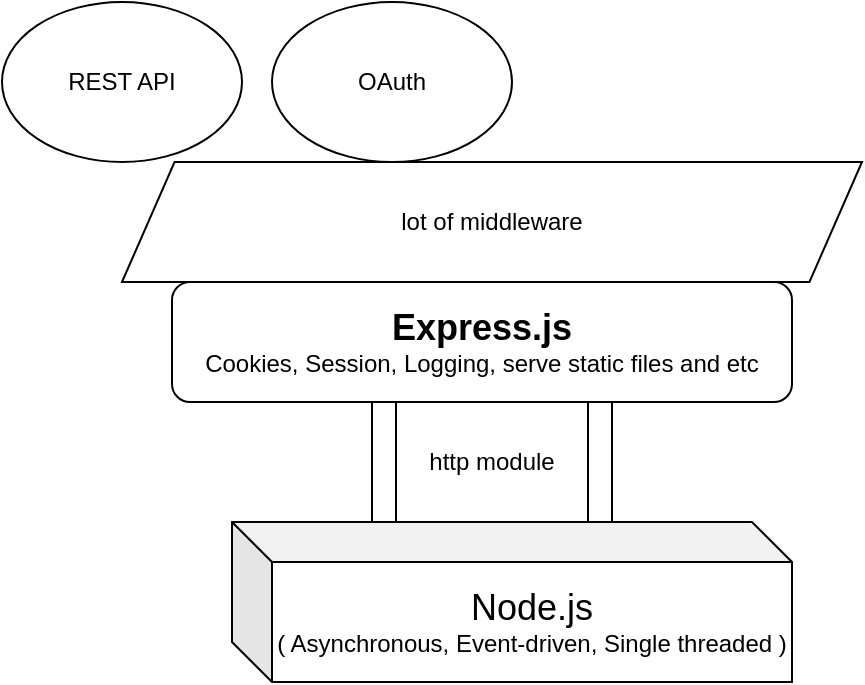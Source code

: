 <mxfile version="11.3.0" type="device" pages="1"><diagram id="K2t1aSeiWtMO6sGT7O_K" name="Page-1"><mxGraphModel dx="838" dy="480" grid="1" gridSize="10" guides="1" tooltips="1" connect="1" arrows="1" fold="1" page="1" pageScale="1" pageWidth="850" pageHeight="1100" math="0" shadow="0"><root><mxCell id="0"/><mxCell id="1" parent="0"/><mxCell id="o4DzD3OOiIhQ4ZcdiJAt-1" value="&lt;font style=&quot;font-size: 18px&quot;&gt;Node.js&lt;/font&gt;&lt;br&gt;( Asynchronous, Event-driven, Single threaded )" style="shape=cube;whiteSpace=wrap;html=1;boundedLbl=1;backgroundOutline=1;darkOpacity=0.05;darkOpacity2=0.1;" vertex="1" parent="1"><mxGeometry x="330" y="320" width="280" height="80" as="geometry"/></mxCell><mxCell id="o4DzD3OOiIhQ4ZcdiJAt-2" value="http module" style="shape=process;whiteSpace=wrap;html=1;backgroundOutline=1;" vertex="1" parent="1"><mxGeometry x="400" y="260" width="120" height="60" as="geometry"/></mxCell><mxCell id="o4DzD3OOiIhQ4ZcdiJAt-3" value="&lt;b&gt;&lt;font style=&quot;font-size: 18px&quot;&gt;Express.js&lt;/font&gt;&lt;/b&gt;&lt;br&gt;Cookies, Session, Logging, serve static files and etc" style="rounded=1;whiteSpace=wrap;html=1;" vertex="1" parent="1"><mxGeometry x="300" y="200" width="310" height="60" as="geometry"/></mxCell><mxCell id="o4DzD3OOiIhQ4ZcdiJAt-4" value="lot of middleware" style="shape=parallelogram;perimeter=parallelogramPerimeter;whiteSpace=wrap;html=1;size=0.071;" vertex="1" parent="1"><mxGeometry x="275" y="140" width="370" height="60" as="geometry"/></mxCell><mxCell id="o4DzD3OOiIhQ4ZcdiJAt-5" value="REST API" style="ellipse;whiteSpace=wrap;html=1;" vertex="1" parent="1"><mxGeometry x="215" y="60" width="120" height="80" as="geometry"/></mxCell><mxCell id="o4DzD3OOiIhQ4ZcdiJAt-6" value="OAuth" style="ellipse;whiteSpace=wrap;html=1;" vertex="1" parent="1"><mxGeometry x="350" y="60" width="120" height="80" as="geometry"/></mxCell></root></mxGraphModel></diagram></mxfile>